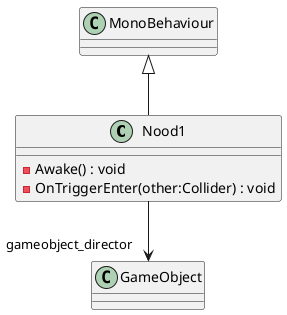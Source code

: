 @startuml
class Nood1 {
    - Awake() : void
    - OnTriggerEnter(other:Collider) : void
}
MonoBehaviour <|-- Nood1
Nood1 --> "gameobject_director" GameObject
@enduml
